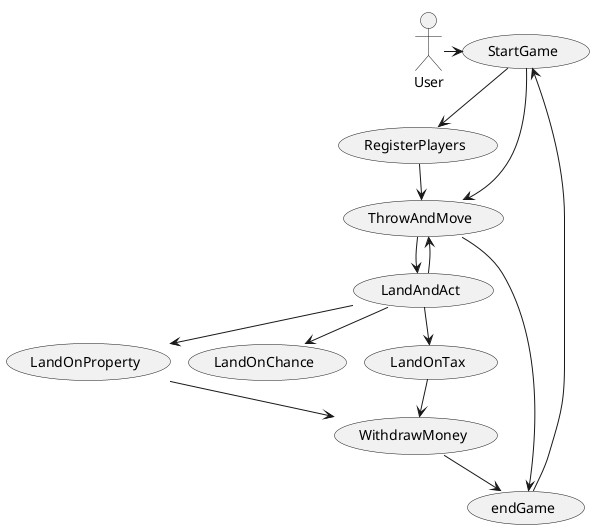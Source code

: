 @startuml
!pragma Layout smetana
'https://plantuml.com/use-case-diagram

usecase "StartGame" as UC1
usecase "RegisterPlayers" as UC2
usecase "ThrowAndMove" as UC3
usecase "LandAndAct" as UC4
usecase "endGame" as UC5
usecase "WithdrawMoney" as UC6
usecase "LandOnProperty" as UC7
usecase "LandOnChance" as UC8
usecase "LandOnTax" as UC9


User -> (UC1)
UC1 --> (UC2)
UC1 --> (UC3)

UC2 --> (UC3)
UC5 -> (UC1)

UC3 --> (UC4)
UC4 --> (UC3)
UC3 -> (UC5)

UC4 --> (UC7)
UC4 --> (UC8)
UC4 --> (UC9)

UC7 --> (UC6)
UC9 --> (UC6)

UC6 --> (UC5)

@enduml